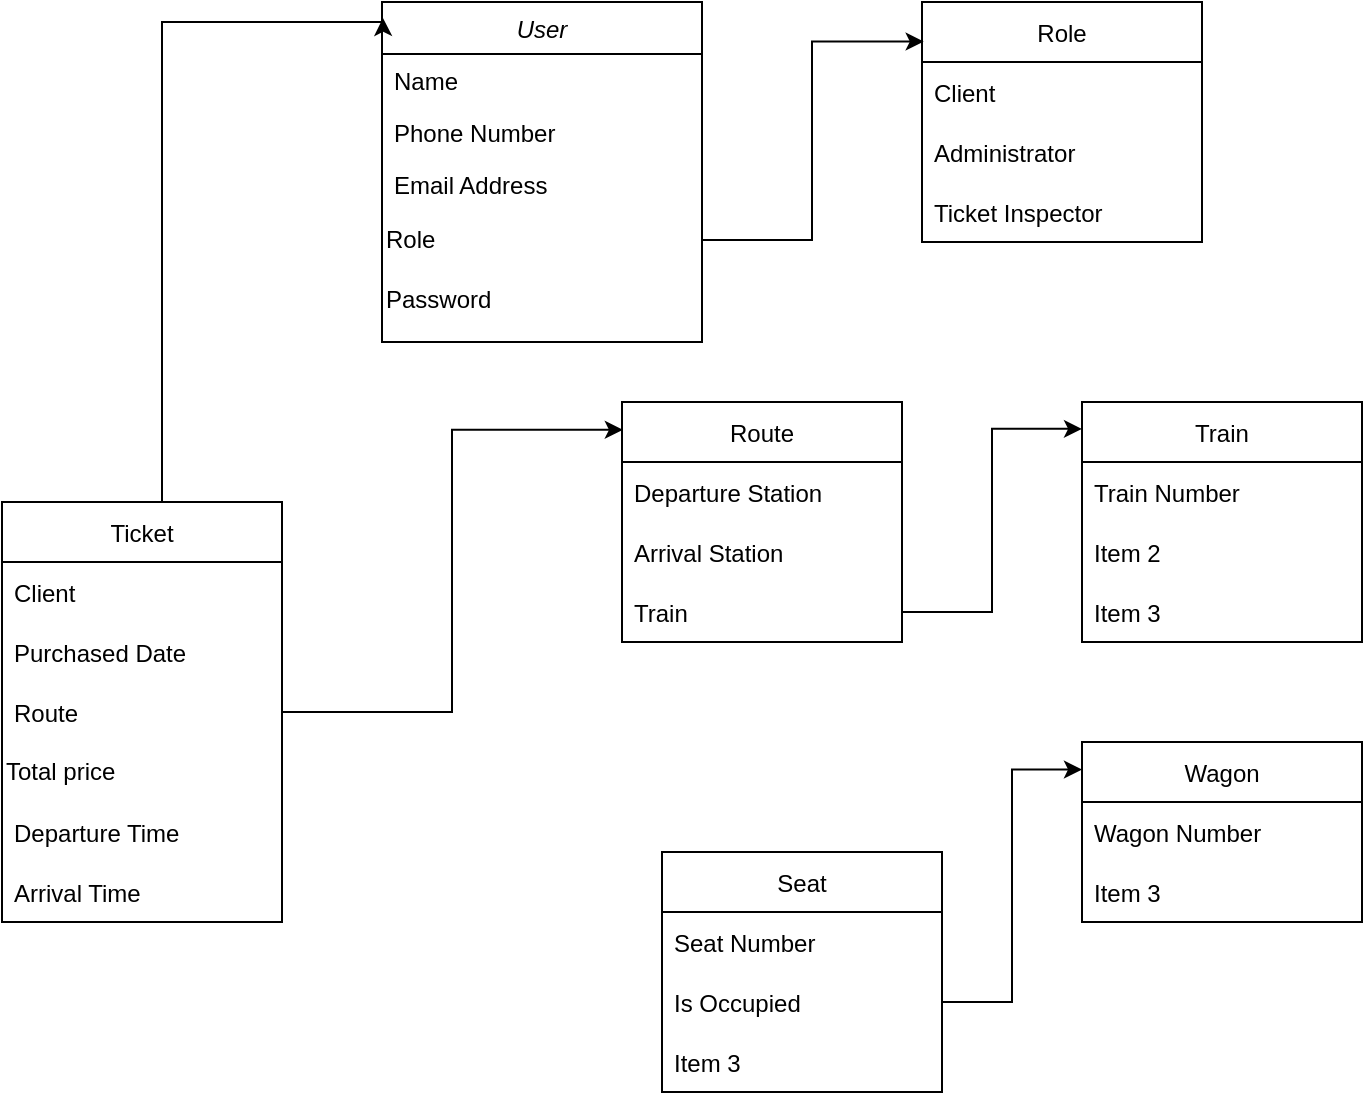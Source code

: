 <mxfile version="15.5.5" type="github">
  <diagram id="C5RBs43oDa-KdzZeNtuy" name="Page-1">
    <mxGraphModel dx="1038" dy="579" grid="1" gridSize="10" guides="1" tooltips="1" connect="1" arrows="1" fold="1" page="1" pageScale="1" pageWidth="827" pageHeight="1169" math="0" shadow="0">
      <root>
        <mxCell id="WIyWlLk6GJQsqaUBKTNV-0" />
        <mxCell id="WIyWlLk6GJQsqaUBKTNV-1" parent="WIyWlLk6GJQsqaUBKTNV-0" />
        <mxCell id="zkfFHV4jXpPFQw0GAbJ--0" value="User" style="swimlane;fontStyle=2;align=center;verticalAlign=top;childLayout=stackLayout;horizontal=1;startSize=26;horizontalStack=0;resizeParent=1;resizeLast=0;collapsible=1;marginBottom=0;rounded=0;shadow=0;strokeWidth=1;" parent="WIyWlLk6GJQsqaUBKTNV-1" vertex="1">
          <mxGeometry x="220" y="40" width="160" height="170" as="geometry">
            <mxRectangle x="230" y="140" width="160" height="26" as="alternateBounds" />
          </mxGeometry>
        </mxCell>
        <mxCell id="zkfFHV4jXpPFQw0GAbJ--1" value="Name" style="text;align=left;verticalAlign=top;spacingLeft=4;spacingRight=4;overflow=hidden;rotatable=0;points=[[0,0.5],[1,0.5]];portConstraint=eastwest;" parent="zkfFHV4jXpPFQw0GAbJ--0" vertex="1">
          <mxGeometry y="26" width="160" height="26" as="geometry" />
        </mxCell>
        <mxCell id="zkfFHV4jXpPFQw0GAbJ--2" value="Phone Number" style="text;align=left;verticalAlign=top;spacingLeft=4;spacingRight=4;overflow=hidden;rotatable=0;points=[[0,0.5],[1,0.5]];portConstraint=eastwest;rounded=0;shadow=0;html=0;" parent="zkfFHV4jXpPFQw0GAbJ--0" vertex="1">
          <mxGeometry y="52" width="160" height="26" as="geometry" />
        </mxCell>
        <mxCell id="zkfFHV4jXpPFQw0GAbJ--3" value="Email Address" style="text;align=left;verticalAlign=top;spacingLeft=4;spacingRight=4;overflow=hidden;rotatable=0;points=[[0,0.5],[1,0.5]];portConstraint=eastwest;rounded=0;shadow=0;html=0;" parent="zkfFHV4jXpPFQw0GAbJ--0" vertex="1">
          <mxGeometry y="78" width="160" height="26" as="geometry" />
        </mxCell>
        <mxCell id="L3c_1vITKOUlRn1arU0Z-2" value="Role" style="text;html=1;strokeColor=none;fillColor=none;align=left;verticalAlign=middle;whiteSpace=wrap;rounded=0;" vertex="1" parent="zkfFHV4jXpPFQw0GAbJ--0">
          <mxGeometry y="104" width="160" height="30" as="geometry" />
        </mxCell>
        <mxCell id="L3c_1vITKOUlRn1arU0Z-3" value="Password" style="text;html=1;strokeColor=none;fillColor=none;align=left;verticalAlign=middle;whiteSpace=wrap;rounded=0;" vertex="1" parent="zkfFHV4jXpPFQw0GAbJ--0">
          <mxGeometry y="134" width="160" height="30" as="geometry" />
        </mxCell>
        <mxCell id="L3c_1vITKOUlRn1arU0Z-4" value="Role" style="swimlane;fontStyle=0;childLayout=stackLayout;horizontal=1;startSize=30;horizontalStack=0;resizeParent=1;resizeParentMax=0;resizeLast=0;collapsible=1;marginBottom=0;align=center;" vertex="1" parent="WIyWlLk6GJQsqaUBKTNV-1">
          <mxGeometry x="490" y="40" width="140" height="120" as="geometry" />
        </mxCell>
        <mxCell id="L3c_1vITKOUlRn1arU0Z-5" value="Client" style="text;strokeColor=none;fillColor=none;align=left;verticalAlign=middle;spacingLeft=4;spacingRight=4;overflow=hidden;points=[[0,0.5],[1,0.5]];portConstraint=eastwest;rotatable=0;" vertex="1" parent="L3c_1vITKOUlRn1arU0Z-4">
          <mxGeometry y="30" width="140" height="30" as="geometry" />
        </mxCell>
        <mxCell id="L3c_1vITKOUlRn1arU0Z-6" value="Administrator" style="text;strokeColor=none;fillColor=none;align=left;verticalAlign=middle;spacingLeft=4;spacingRight=4;overflow=hidden;points=[[0,0.5],[1,0.5]];portConstraint=eastwest;rotatable=0;" vertex="1" parent="L3c_1vITKOUlRn1arU0Z-4">
          <mxGeometry y="60" width="140" height="30" as="geometry" />
        </mxCell>
        <mxCell id="L3c_1vITKOUlRn1arU0Z-7" value="Ticket Inspector" style="text;strokeColor=none;fillColor=none;align=left;verticalAlign=middle;spacingLeft=4;spacingRight=4;overflow=hidden;points=[[0,0.5],[1,0.5]];portConstraint=eastwest;rotatable=0;" vertex="1" parent="L3c_1vITKOUlRn1arU0Z-4">
          <mxGeometry y="90" width="140" height="30" as="geometry" />
        </mxCell>
        <mxCell id="L3c_1vITKOUlRn1arU0Z-8" style="edgeStyle=orthogonalEdgeStyle;rounded=0;orthogonalLoop=1;jettySize=auto;html=1;exitX=1;exitY=0.5;exitDx=0;exitDy=0;entryX=0.006;entryY=0.165;entryDx=0;entryDy=0;entryPerimeter=0;" edge="1" parent="WIyWlLk6GJQsqaUBKTNV-1" source="L3c_1vITKOUlRn1arU0Z-2" target="L3c_1vITKOUlRn1arU0Z-4">
          <mxGeometry relative="1" as="geometry" />
        </mxCell>
        <mxCell id="L3c_1vITKOUlRn1arU0Z-14" style="edgeStyle=orthogonalEdgeStyle;rounded=0;orthogonalLoop=1;jettySize=auto;html=1;entryX=0.003;entryY=0.047;entryDx=0;entryDy=0;entryPerimeter=0;" edge="1" parent="WIyWlLk6GJQsqaUBKTNV-1" source="L3c_1vITKOUlRn1arU0Z-9" target="zkfFHV4jXpPFQw0GAbJ--0">
          <mxGeometry relative="1" as="geometry">
            <Array as="points">
              <mxPoint x="110" y="50" />
            </Array>
          </mxGeometry>
        </mxCell>
        <mxCell id="L3c_1vITKOUlRn1arU0Z-9" value="Ticket" style="swimlane;fontStyle=0;childLayout=stackLayout;horizontal=1;startSize=30;horizontalStack=0;resizeParent=1;resizeParentMax=0;resizeLast=0;collapsible=1;marginBottom=0;align=center;" vertex="1" parent="WIyWlLk6GJQsqaUBKTNV-1">
          <mxGeometry x="30" y="290" width="140" height="210" as="geometry" />
        </mxCell>
        <mxCell id="L3c_1vITKOUlRn1arU0Z-10" value="Client" style="text;strokeColor=none;fillColor=none;align=left;verticalAlign=middle;spacingLeft=4;spacingRight=4;overflow=hidden;points=[[0,0.5],[1,0.5]];portConstraint=eastwest;rotatable=0;" vertex="1" parent="L3c_1vITKOUlRn1arU0Z-9">
          <mxGeometry y="30" width="140" height="30" as="geometry" />
        </mxCell>
        <mxCell id="L3c_1vITKOUlRn1arU0Z-11" value="Purchased Date" style="text;strokeColor=none;fillColor=none;align=left;verticalAlign=middle;spacingLeft=4;spacingRight=4;overflow=hidden;points=[[0,0.5],[1,0.5]];portConstraint=eastwest;rotatable=0;" vertex="1" parent="L3c_1vITKOUlRn1arU0Z-9">
          <mxGeometry y="60" width="140" height="30" as="geometry" />
        </mxCell>
        <mxCell id="L3c_1vITKOUlRn1arU0Z-12" value="Route" style="text;strokeColor=none;fillColor=none;align=left;verticalAlign=middle;spacingLeft=4;spacingRight=4;overflow=hidden;points=[[0,0.5],[1,0.5]];portConstraint=eastwest;rotatable=0;" vertex="1" parent="L3c_1vITKOUlRn1arU0Z-9">
          <mxGeometry y="90" width="140" height="30" as="geometry" />
        </mxCell>
        <mxCell id="L3c_1vITKOUlRn1arU0Z-15" value="Total price" style="text;html=1;strokeColor=none;fillColor=none;align=left;verticalAlign=middle;whiteSpace=wrap;rounded=0;" vertex="1" parent="L3c_1vITKOUlRn1arU0Z-9">
          <mxGeometry y="120" width="140" height="30" as="geometry" />
        </mxCell>
        <mxCell id="L3c_1vITKOUlRn1arU0Z-20" value="Departure Time" style="text;strokeColor=none;fillColor=none;align=left;verticalAlign=middle;spacingLeft=4;spacingRight=4;overflow=hidden;points=[[0,0.5],[1,0.5]];portConstraint=eastwest;rotatable=0;" vertex="1" parent="L3c_1vITKOUlRn1arU0Z-9">
          <mxGeometry y="150" width="140" height="30" as="geometry" />
        </mxCell>
        <mxCell id="L3c_1vITKOUlRn1arU0Z-21" value="Arrival Time" style="text;strokeColor=none;fillColor=none;align=left;verticalAlign=middle;spacingLeft=4;spacingRight=4;overflow=hidden;points=[[0,0.5],[1,0.5]];portConstraint=eastwest;rotatable=0;" vertex="1" parent="L3c_1vITKOUlRn1arU0Z-9">
          <mxGeometry y="180" width="140" height="30" as="geometry" />
        </mxCell>
        <mxCell id="L3c_1vITKOUlRn1arU0Z-17" value="Route" style="swimlane;fontStyle=0;childLayout=stackLayout;horizontal=1;startSize=30;horizontalStack=0;resizeParent=1;resizeParentMax=0;resizeLast=0;collapsible=1;marginBottom=0;align=center;" vertex="1" parent="WIyWlLk6GJQsqaUBKTNV-1">
          <mxGeometry x="340" y="240" width="140" height="120" as="geometry" />
        </mxCell>
        <mxCell id="L3c_1vITKOUlRn1arU0Z-18" value="Departure Station" style="text;strokeColor=none;fillColor=none;align=left;verticalAlign=middle;spacingLeft=4;spacingRight=4;overflow=hidden;points=[[0,0.5],[1,0.5]];portConstraint=eastwest;rotatable=0;" vertex="1" parent="L3c_1vITKOUlRn1arU0Z-17">
          <mxGeometry y="30" width="140" height="30" as="geometry" />
        </mxCell>
        <mxCell id="L3c_1vITKOUlRn1arU0Z-19" value="Arrival Station" style="text;strokeColor=none;fillColor=none;align=left;verticalAlign=middle;spacingLeft=4;spacingRight=4;overflow=hidden;points=[[0,0.5],[1,0.5]];portConstraint=eastwest;rotatable=0;" vertex="1" parent="L3c_1vITKOUlRn1arU0Z-17">
          <mxGeometry y="60" width="140" height="30" as="geometry" />
        </mxCell>
        <mxCell id="L3c_1vITKOUlRn1arU0Z-32" value="Train" style="text;strokeColor=none;fillColor=none;align=left;verticalAlign=middle;spacingLeft=4;spacingRight=4;overflow=hidden;points=[[0,0.5],[1,0.5]];portConstraint=eastwest;rotatable=0;" vertex="1" parent="L3c_1vITKOUlRn1arU0Z-17">
          <mxGeometry y="90" width="140" height="30" as="geometry" />
        </mxCell>
        <mxCell id="L3c_1vITKOUlRn1arU0Z-27" style="edgeStyle=orthogonalEdgeStyle;rounded=0;orthogonalLoop=1;jettySize=auto;html=1;entryX=0.003;entryY=0.116;entryDx=0;entryDy=0;entryPerimeter=0;" edge="1" parent="WIyWlLk6GJQsqaUBKTNV-1" source="L3c_1vITKOUlRn1arU0Z-12" target="L3c_1vITKOUlRn1arU0Z-17">
          <mxGeometry relative="1" as="geometry" />
        </mxCell>
        <mxCell id="L3c_1vITKOUlRn1arU0Z-28" value="Train" style="swimlane;fontStyle=0;childLayout=stackLayout;horizontal=1;startSize=30;horizontalStack=0;resizeParent=1;resizeParentMax=0;resizeLast=0;collapsible=1;marginBottom=0;align=center;" vertex="1" parent="WIyWlLk6GJQsqaUBKTNV-1">
          <mxGeometry x="570" y="240" width="140" height="120" as="geometry" />
        </mxCell>
        <mxCell id="L3c_1vITKOUlRn1arU0Z-29" value="Train Number" style="text;strokeColor=none;fillColor=none;align=left;verticalAlign=middle;spacingLeft=4;spacingRight=4;overflow=hidden;points=[[0,0.5],[1,0.5]];portConstraint=eastwest;rotatable=0;" vertex="1" parent="L3c_1vITKOUlRn1arU0Z-28">
          <mxGeometry y="30" width="140" height="30" as="geometry" />
        </mxCell>
        <mxCell id="L3c_1vITKOUlRn1arU0Z-30" value="Item 2" style="text;strokeColor=none;fillColor=none;align=left;verticalAlign=middle;spacingLeft=4;spacingRight=4;overflow=hidden;points=[[0,0.5],[1,0.5]];portConstraint=eastwest;rotatable=0;" vertex="1" parent="L3c_1vITKOUlRn1arU0Z-28">
          <mxGeometry y="60" width="140" height="30" as="geometry" />
        </mxCell>
        <mxCell id="L3c_1vITKOUlRn1arU0Z-31" value="Item 3" style="text;strokeColor=none;fillColor=none;align=left;verticalAlign=middle;spacingLeft=4;spacingRight=4;overflow=hidden;points=[[0,0.5],[1,0.5]];portConstraint=eastwest;rotatable=0;" vertex="1" parent="L3c_1vITKOUlRn1arU0Z-28">
          <mxGeometry y="90" width="140" height="30" as="geometry" />
        </mxCell>
        <mxCell id="L3c_1vITKOUlRn1arU0Z-33" style="edgeStyle=orthogonalEdgeStyle;rounded=0;orthogonalLoop=1;jettySize=auto;html=1;entryX=0;entryY=0.112;entryDx=0;entryDy=0;entryPerimeter=0;" edge="1" parent="WIyWlLk6GJQsqaUBKTNV-1" source="L3c_1vITKOUlRn1arU0Z-32" target="L3c_1vITKOUlRn1arU0Z-28">
          <mxGeometry relative="1" as="geometry" />
        </mxCell>
        <mxCell id="L3c_1vITKOUlRn1arU0Z-34" value="Wagon" style="swimlane;fontStyle=0;childLayout=stackLayout;horizontal=1;startSize=30;horizontalStack=0;resizeParent=1;resizeParentMax=0;resizeLast=0;collapsible=1;marginBottom=0;align=center;" vertex="1" parent="WIyWlLk6GJQsqaUBKTNV-1">
          <mxGeometry x="570" y="410" width="140" height="90" as="geometry" />
        </mxCell>
        <mxCell id="L3c_1vITKOUlRn1arU0Z-35" value="Wagon Number" style="text;strokeColor=none;fillColor=none;align=left;verticalAlign=middle;spacingLeft=4;spacingRight=4;overflow=hidden;points=[[0,0.5],[1,0.5]];portConstraint=eastwest;rotatable=0;" vertex="1" parent="L3c_1vITKOUlRn1arU0Z-34">
          <mxGeometry y="30" width="140" height="30" as="geometry" />
        </mxCell>
        <mxCell id="L3c_1vITKOUlRn1arU0Z-37" value="Item 3" style="text;strokeColor=none;fillColor=none;align=left;verticalAlign=middle;spacingLeft=4;spacingRight=4;overflow=hidden;points=[[0,0.5],[1,0.5]];portConstraint=eastwest;rotatable=0;" vertex="1" parent="L3c_1vITKOUlRn1arU0Z-34">
          <mxGeometry y="60" width="140" height="30" as="geometry" />
        </mxCell>
        <mxCell id="L3c_1vITKOUlRn1arU0Z-38" value="Seat" style="swimlane;fontStyle=0;childLayout=stackLayout;horizontal=1;startSize=30;horizontalStack=0;resizeParent=1;resizeParentMax=0;resizeLast=0;collapsible=1;marginBottom=0;align=center;" vertex="1" parent="WIyWlLk6GJQsqaUBKTNV-1">
          <mxGeometry x="360" y="465" width="140" height="120" as="geometry" />
        </mxCell>
        <mxCell id="L3c_1vITKOUlRn1arU0Z-39" value="Seat Number" style="text;strokeColor=none;fillColor=none;align=left;verticalAlign=middle;spacingLeft=4;spacingRight=4;overflow=hidden;points=[[0,0.5],[1,0.5]];portConstraint=eastwest;rotatable=0;" vertex="1" parent="L3c_1vITKOUlRn1arU0Z-38">
          <mxGeometry y="30" width="140" height="30" as="geometry" />
        </mxCell>
        <mxCell id="L3c_1vITKOUlRn1arU0Z-40" value="Is Occupied" style="text;strokeColor=none;fillColor=none;align=left;verticalAlign=middle;spacingLeft=4;spacingRight=4;overflow=hidden;points=[[0,0.5],[1,0.5]];portConstraint=eastwest;rotatable=0;" vertex="1" parent="L3c_1vITKOUlRn1arU0Z-38">
          <mxGeometry y="60" width="140" height="30" as="geometry" />
        </mxCell>
        <mxCell id="L3c_1vITKOUlRn1arU0Z-41" value="Item 3" style="text;strokeColor=none;fillColor=none;align=left;verticalAlign=middle;spacingLeft=4;spacingRight=4;overflow=hidden;points=[[0,0.5],[1,0.5]];portConstraint=eastwest;rotatable=0;" vertex="1" parent="L3c_1vITKOUlRn1arU0Z-38">
          <mxGeometry y="90" width="140" height="30" as="geometry" />
        </mxCell>
        <mxCell id="L3c_1vITKOUlRn1arU0Z-42" style="edgeStyle=orthogonalEdgeStyle;rounded=0;orthogonalLoop=1;jettySize=auto;html=1;entryX=0;entryY=0.153;entryDx=0;entryDy=0;entryPerimeter=0;" edge="1" parent="WIyWlLk6GJQsqaUBKTNV-1" source="L3c_1vITKOUlRn1arU0Z-40" target="L3c_1vITKOUlRn1arU0Z-34">
          <mxGeometry relative="1" as="geometry" />
        </mxCell>
      </root>
    </mxGraphModel>
  </diagram>
</mxfile>
